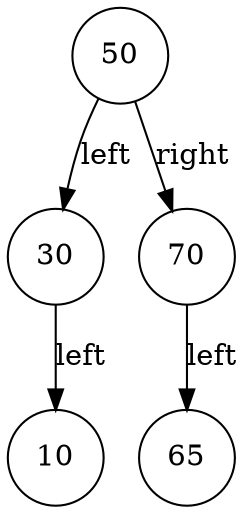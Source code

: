 digraph BST {
    node [shape=circle];
    50 -> 30 [label="left"];
    50 -> 70 [label="right"];
    30 -> 10 [label="left"];
    70 -> 65 [label="left"];
}
